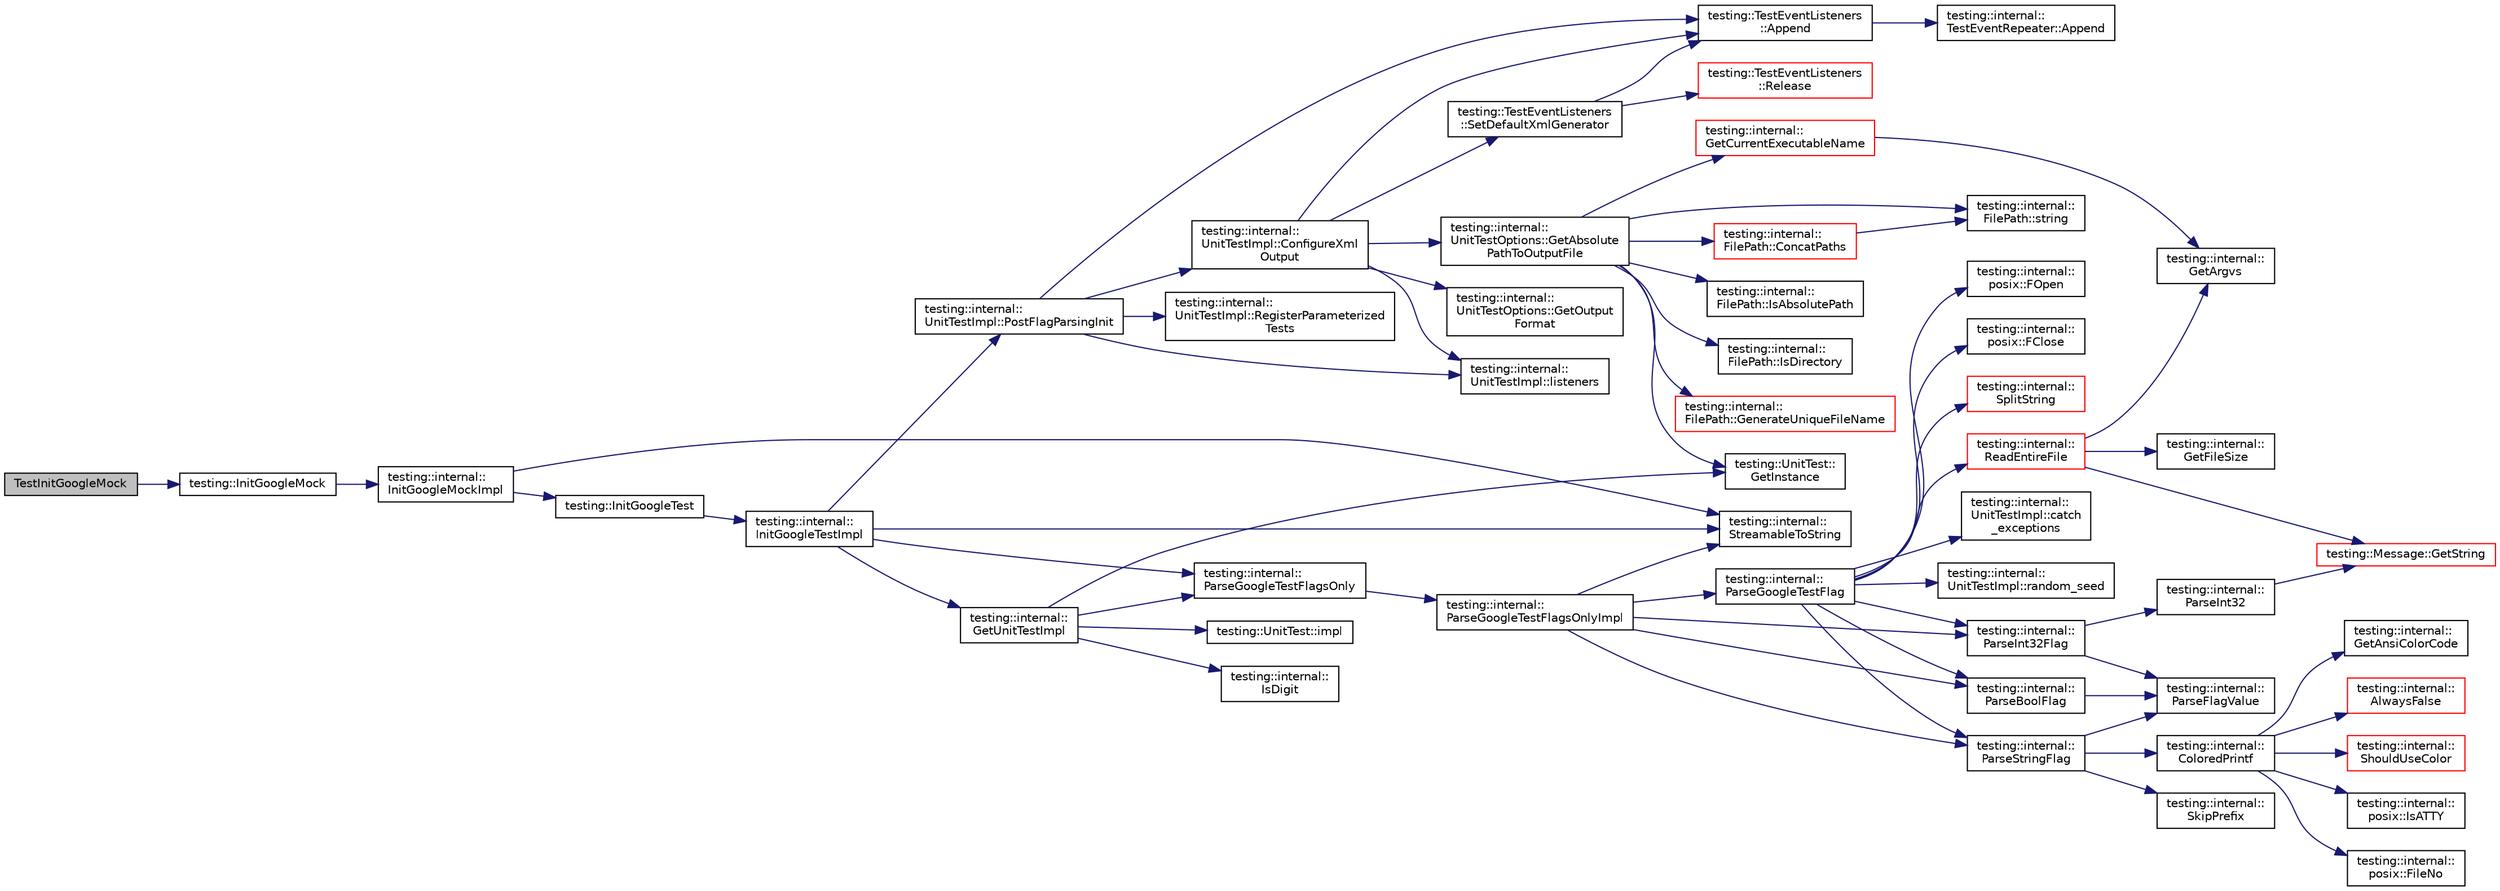 digraph "TestInitGoogleMock"
{
  edge [fontname="Helvetica",fontsize="10",labelfontname="Helvetica",labelfontsize="10"];
  node [fontname="Helvetica",fontsize="10",shape=record];
  rankdir="LR";
  Node722 [label="TestInitGoogleMock",height=0.2,width=0.4,color="black", fillcolor="grey75", style="filled", fontcolor="black"];
  Node722 -> Node723 [color="midnightblue",fontsize="10",style="solid",fontname="Helvetica"];
  Node723 [label="testing::InitGoogleMock",height=0.2,width=0.4,color="black", fillcolor="white", style="filled",URL="$d0/d75/namespacetesting.html#a32b1c6db9ba5133ccabfa67616b3c041"];
  Node723 -> Node724 [color="midnightblue",fontsize="10",style="solid",fontname="Helvetica"];
  Node724 [label="testing::internal::\lInitGoogleMockImpl",height=0.2,width=0.4,color="black", fillcolor="white", style="filled",URL="$d0/da7/namespacetesting_1_1internal.html#a3823844199df88af9493026031cf7744"];
  Node724 -> Node725 [color="midnightblue",fontsize="10",style="solid",fontname="Helvetica"];
  Node725 [label="testing::InitGoogleTest",height=0.2,width=0.4,color="black", fillcolor="white", style="filled",URL="$d0/d75/namespacetesting.html#afd726ae08c9bd16dc52f78c822d9946b"];
  Node725 -> Node726 [color="midnightblue",fontsize="10",style="solid",fontname="Helvetica"];
  Node726 [label="testing::internal::\lInitGoogleTestImpl",height=0.2,width=0.4,color="black", fillcolor="white", style="filled",URL="$d0/da7/namespacetesting_1_1internal.html#ac3c6fa93391768aa91c6238b31aaeeb5"];
  Node726 -> Node727 [color="midnightblue",fontsize="10",style="solid",fontname="Helvetica"];
  Node727 [label="testing::internal::\lStreamableToString",height=0.2,width=0.4,color="black", fillcolor="white", style="filled",URL="$d0/da7/namespacetesting_1_1internal.html#aad4beed95d0846e6ffc5da0978ef3bb9"];
  Node726 -> Node728 [color="midnightblue",fontsize="10",style="solid",fontname="Helvetica"];
  Node728 [label="testing::internal::\lParseGoogleTestFlagsOnly",height=0.2,width=0.4,color="black", fillcolor="white", style="filled",URL="$d0/da7/namespacetesting_1_1internal.html#a472880afbcc592a41e3d623e2dec8412"];
  Node728 -> Node729 [color="midnightblue",fontsize="10",style="solid",fontname="Helvetica"];
  Node729 [label="testing::internal::\lParseGoogleTestFlagsOnlyImpl",height=0.2,width=0.4,color="black", fillcolor="white", style="filled",URL="$d0/da7/namespacetesting_1_1internal.html#ae4c46ce8c3d016848fff52cc5133f2ac"];
  Node729 -> Node727 [color="midnightblue",fontsize="10",style="solid",fontname="Helvetica"];
  Node729 -> Node730 [color="midnightblue",fontsize="10",style="solid",fontname="Helvetica"];
  Node730 [label="testing::internal::\lParseBoolFlag",height=0.2,width=0.4,color="black", fillcolor="white", style="filled",URL="$d0/da7/namespacetesting_1_1internal.html#ada3b98e7cfe93f4ba2053c470d9e3e51"];
  Node730 -> Node731 [color="midnightblue",fontsize="10",style="solid",fontname="Helvetica"];
  Node731 [label="testing::internal::\lParseFlagValue",height=0.2,width=0.4,color="black", fillcolor="white", style="filled",URL="$d0/da7/namespacetesting_1_1internal.html#a8bfd56af5e4a89bfb76f7e1723e41b03"];
  Node729 -> Node732 [color="midnightblue",fontsize="10",style="solid",fontname="Helvetica"];
  Node732 [label="testing::internal::\lParseInt32Flag",height=0.2,width=0.4,color="black", fillcolor="white", style="filled",URL="$d0/da7/namespacetesting_1_1internal.html#ae3449e173767750b613114ceac6d916a"];
  Node732 -> Node731 [color="midnightblue",fontsize="10",style="solid",fontname="Helvetica"];
  Node732 -> Node733 [color="midnightblue",fontsize="10",style="solid",fontname="Helvetica"];
  Node733 [label="testing::internal::\lParseInt32",height=0.2,width=0.4,color="black", fillcolor="white", style="filled",URL="$d0/da7/namespacetesting_1_1internal.html#ac06fc81336a3d80755f4020d34321766"];
  Node733 -> Node734 [color="midnightblue",fontsize="10",style="solid",fontname="Helvetica"];
  Node734 [label="testing::Message::GetString",height=0.2,width=0.4,color="red", fillcolor="white", style="filled",URL="$d2/da9/classtesting_1_1_message.html#a2cdc4df62bdcc9df37651a1cf527704e"];
  Node729 -> Node737 [color="midnightblue",fontsize="10",style="solid",fontname="Helvetica"];
  Node737 [label="testing::internal::\lParseStringFlag",height=0.2,width=0.4,color="black", fillcolor="white", style="filled",URL="$d0/da7/namespacetesting_1_1internal.html#aa4ce312efaaf7a97aac2303173afe021"];
  Node737 -> Node731 [color="midnightblue",fontsize="10",style="solid",fontname="Helvetica"];
  Node737 -> Node738 [color="midnightblue",fontsize="10",style="solid",fontname="Helvetica"];
  Node738 [label="testing::internal::\lSkipPrefix",height=0.2,width=0.4,color="black", fillcolor="white", style="filled",URL="$d0/da7/namespacetesting_1_1internal.html#a244d9a3765727306b597b8992ab84036"];
  Node737 -> Node739 [color="midnightblue",fontsize="10",style="solid",fontname="Helvetica"];
  Node739 [label="testing::internal::\lColoredPrintf",height=0.2,width=0.4,color="black", fillcolor="white", style="filled",URL="$d0/da7/namespacetesting_1_1internal.html#adef3055706176001364e54eb73a87e31"];
  Node739 -> Node740 [color="midnightblue",fontsize="10",style="solid",fontname="Helvetica"];
  Node740 [label="testing::internal::\lAlwaysFalse",height=0.2,width=0.4,color="red", fillcolor="white", style="filled",URL="$d0/da7/namespacetesting_1_1internal.html#a4b24c851ab13569b1b15b3d259b60d2e"];
  Node739 -> Node743 [color="midnightblue",fontsize="10",style="solid",fontname="Helvetica"];
  Node743 [label="testing::internal::\lShouldUseColor",height=0.2,width=0.4,color="red", fillcolor="white", style="filled",URL="$d0/da7/namespacetesting_1_1internal.html#ac1db1b4603967a6c4404f31cbbac31a6"];
  Node739 -> Node748 [color="midnightblue",fontsize="10",style="solid",fontname="Helvetica"];
  Node748 [label="testing::internal::\lposix::IsATTY",height=0.2,width=0.4,color="black", fillcolor="white", style="filled",URL="$d0/d81/namespacetesting_1_1internal_1_1posix.html#a16ebe936b3a8ea462a94191635aedc27"];
  Node739 -> Node749 [color="midnightblue",fontsize="10",style="solid",fontname="Helvetica"];
  Node749 [label="testing::internal::\lposix::FileNo",height=0.2,width=0.4,color="black", fillcolor="white", style="filled",URL="$d0/d81/namespacetesting_1_1internal_1_1posix.html#a3117b067e1f942a2031e666953120ccc"];
  Node739 -> Node750 [color="midnightblue",fontsize="10",style="solid",fontname="Helvetica"];
  Node750 [label="testing::internal::\lGetAnsiColorCode",height=0.2,width=0.4,color="black", fillcolor="white", style="filled",URL="$d0/da7/namespacetesting_1_1internal.html#a0aefb9deb60e90f19c236559837303d8"];
  Node729 -> Node751 [color="midnightblue",fontsize="10",style="solid",fontname="Helvetica"];
  Node751 [label="testing::internal::\lParseGoogleTestFlag",height=0.2,width=0.4,color="black", fillcolor="white", style="filled",URL="$d0/da7/namespacetesting_1_1internal.html#afccff08aa2b1ede0dd32c1364a5dee42"];
  Node751 -> Node730 [color="midnightblue",fontsize="10",style="solid",fontname="Helvetica"];
  Node751 -> Node752 [color="midnightblue",fontsize="10",style="solid",fontname="Helvetica"];
  Node752 [label="testing::internal::\lUnitTestImpl::catch\l_exceptions",height=0.2,width=0.4,color="black", fillcolor="white", style="filled",URL="$d7/dda/classtesting_1_1internal_1_1_unit_test_impl.html#aa311b980783a9cfb547831f7b19e3f3a"];
  Node751 -> Node737 [color="midnightblue",fontsize="10",style="solid",fontname="Helvetica"];
  Node751 -> Node732 [color="midnightblue",fontsize="10",style="solid",fontname="Helvetica"];
  Node751 -> Node753 [color="midnightblue",fontsize="10",style="solid",fontname="Helvetica"];
  Node753 [label="testing::internal::\lUnitTestImpl::random_seed",height=0.2,width=0.4,color="black", fillcolor="white", style="filled",URL="$d7/dda/classtesting_1_1internal_1_1_unit_test_impl.html#a625b9fb6d17b008c44fc902255e6343c"];
  Node751 -> Node754 [color="midnightblue",fontsize="10",style="solid",fontname="Helvetica"];
  Node754 [label="testing::internal::\lposix::FOpen",height=0.2,width=0.4,color="black", fillcolor="white", style="filled",URL="$d0/d81/namespacetesting_1_1internal_1_1posix.html#a4042201dcc4932641d484e7ddf94de7d"];
  Node751 -> Node755 [color="midnightblue",fontsize="10",style="solid",fontname="Helvetica"];
  Node755 [label="testing::internal::\lReadEntireFile",height=0.2,width=0.4,color="red", fillcolor="white", style="filled",URL="$d0/da7/namespacetesting_1_1internal.html#a2cc0be60c54a8701423fe5297e1349ee"];
  Node755 -> Node756 [color="midnightblue",fontsize="10",style="solid",fontname="Helvetica"];
  Node756 [label="testing::internal::\lGetFileSize",height=0.2,width=0.4,color="black", fillcolor="white", style="filled",URL="$d0/da7/namespacetesting_1_1internal.html#a06ca3f65f5e85c9ce7299b9e4cd52408"];
  Node755 -> Node757 [color="midnightblue",fontsize="10",style="solid",fontname="Helvetica"];
  Node757 [label="testing::internal::\lGetArgvs",height=0.2,width=0.4,color="black", fillcolor="white", style="filled",URL="$d0/da7/namespacetesting_1_1internal.html#a344160f771a3b754fa4e54b6e9846b23"];
  Node755 -> Node734 [color="midnightblue",fontsize="10",style="solid",fontname="Helvetica"];
  Node751 -> Node759 [color="midnightblue",fontsize="10",style="solid",fontname="Helvetica"];
  Node759 [label="testing::internal::\lposix::FClose",height=0.2,width=0.4,color="black", fillcolor="white", style="filled",URL="$d0/d81/namespacetesting_1_1internal_1_1posix.html#af4beeaaa8d62916d5e3b644a1ddfbd6b"];
  Node751 -> Node760 [color="midnightblue",fontsize="10",style="solid",fontname="Helvetica"];
  Node760 [label="testing::internal::\lSplitString",height=0.2,width=0.4,color="red", fillcolor="white", style="filled",URL="$d0/da7/namespacetesting_1_1internal.html#a8eb8eddf760375a490e007b20777ec56"];
  Node726 -> Node761 [color="midnightblue",fontsize="10",style="solid",fontname="Helvetica"];
  Node761 [label="testing::internal::\lGetUnitTestImpl",height=0.2,width=0.4,color="black", fillcolor="white", style="filled",URL="$d0/da7/namespacetesting_1_1internal.html#a9bd0caf5d16512de38b39599c13ee634"];
  Node761 -> Node762 [color="midnightblue",fontsize="10",style="solid",fontname="Helvetica"];
  Node762 [label="testing::UnitTest::\lGetInstance",height=0.2,width=0.4,color="black", fillcolor="white", style="filled",URL="$d7/d47/classtesting_1_1_unit_test.html#a24192400b70b3b946746954e9574fb8e"];
  Node761 -> Node763 [color="midnightblue",fontsize="10",style="solid",fontname="Helvetica"];
  Node763 [label="testing::UnitTest::impl",height=0.2,width=0.4,color="black", fillcolor="white", style="filled",URL="$d7/d47/classtesting_1_1_unit_test.html#a4df5d11a58affb337d7fa62eaa07690e"];
  Node761 -> Node728 [color="midnightblue",fontsize="10",style="solid",fontname="Helvetica"];
  Node761 -> Node764 [color="midnightblue",fontsize="10",style="solid",fontname="Helvetica"];
  Node764 [label="testing::internal::\lIsDigit",height=0.2,width=0.4,color="black", fillcolor="white", style="filled",URL="$d0/da7/namespacetesting_1_1internal.html#a4bd96b7fa6486802d33ddc217af55a39"];
  Node726 -> Node765 [color="midnightblue",fontsize="10",style="solid",fontname="Helvetica"];
  Node765 [label="testing::internal::\lUnitTestImpl::PostFlagParsingInit",height=0.2,width=0.4,color="black", fillcolor="white", style="filled",URL="$d7/dda/classtesting_1_1internal_1_1_unit_test_impl.html#a772894193104b1b2516f16e6ff813168"];
  Node765 -> Node766 [color="midnightblue",fontsize="10",style="solid",fontname="Helvetica"];
  Node766 [label="testing::internal::\lUnitTestImpl::listeners",height=0.2,width=0.4,color="black", fillcolor="white", style="filled",URL="$d7/dda/classtesting_1_1internal_1_1_unit_test_impl.html#a67211f8475936f88d0e4d30f841c0da4"];
  Node765 -> Node767 [color="midnightblue",fontsize="10",style="solid",fontname="Helvetica"];
  Node767 [label="testing::TestEventListeners\l::Append",height=0.2,width=0.4,color="black", fillcolor="white", style="filled",URL="$df/dab/classtesting_1_1_test_event_listeners.html#a1207dce74d64c1c39ffa6105560536a0"];
  Node767 -> Node768 [color="midnightblue",fontsize="10",style="solid",fontname="Helvetica"];
  Node768 [label="testing::internal::\lTestEventRepeater::Append",height=0.2,width=0.4,color="black", fillcolor="white", style="filled",URL="$d2/d7d/classtesting_1_1internal_1_1_test_event_repeater.html#ad154ce021881721a5c46994316b14cb1"];
  Node765 -> Node769 [color="midnightblue",fontsize="10",style="solid",fontname="Helvetica"];
  Node769 [label="testing::internal::\lUnitTestImpl::RegisterParameterized\lTests",height=0.2,width=0.4,color="black", fillcolor="white", style="filled",URL="$d7/dda/classtesting_1_1internal_1_1_unit_test_impl.html#af84d2515f1a272a8783f00a3e8c0aff8"];
  Node765 -> Node770 [color="midnightblue",fontsize="10",style="solid",fontname="Helvetica"];
  Node770 [label="testing::internal::\lUnitTestImpl::ConfigureXml\lOutput",height=0.2,width=0.4,color="black", fillcolor="white", style="filled",URL="$d7/dda/classtesting_1_1internal_1_1_unit_test_impl.html#a21cd7b2928de03a55b5252f29dd5ae6d"];
  Node770 -> Node771 [color="midnightblue",fontsize="10",style="solid",fontname="Helvetica"];
  Node771 [label="testing::internal::\lUnitTestOptions::GetOutput\lFormat",height=0.2,width=0.4,color="black", fillcolor="white", style="filled",URL="$d9/df0/classtesting_1_1internal_1_1_unit_test_options.html#ae7413a21296d885c6924650b51ac4f6d"];
  Node770 -> Node766 [color="midnightblue",fontsize="10",style="solid",fontname="Helvetica"];
  Node770 -> Node772 [color="midnightblue",fontsize="10",style="solid",fontname="Helvetica"];
  Node772 [label="testing::TestEventListeners\l::SetDefaultXmlGenerator",height=0.2,width=0.4,color="black", fillcolor="white", style="filled",URL="$df/dab/classtesting_1_1_test_event_listeners.html#a36dbac47563ef8bb78cb467d11f5b4d9"];
  Node772 -> Node773 [color="midnightblue",fontsize="10",style="solid",fontname="Helvetica"];
  Node773 [label="testing::TestEventListeners\l::Release",height=0.2,width=0.4,color="red", fillcolor="white", style="filled",URL="$df/dab/classtesting_1_1_test_event_listeners.html#a038c9fa1975f84d6f3d25b52bc7bccdd"];
  Node772 -> Node767 [color="midnightblue",fontsize="10",style="solid",fontname="Helvetica"];
  Node770 -> Node775 [color="midnightblue",fontsize="10",style="solid",fontname="Helvetica"];
  Node775 [label="testing::internal::\lUnitTestOptions::GetAbsolute\lPathToOutputFile",height=0.2,width=0.4,color="black", fillcolor="white", style="filled",URL="$d9/df0/classtesting_1_1internal_1_1_unit_test_options.html#a993fb30ad66104158c8c0ac508daca3f"];
  Node775 -> Node776 [color="midnightblue",fontsize="10",style="solid",fontname="Helvetica"];
  Node776 [label="testing::internal::\lFilePath::ConcatPaths",height=0.2,width=0.4,color="red", fillcolor="white", style="filled",URL="$de/d14/classtesting_1_1internal_1_1_file_path.html#ac9d57987f60ac43f0c57b89e333e531e"];
  Node776 -> Node781 [color="midnightblue",fontsize="10",style="solid",fontname="Helvetica"];
  Node781 [label="testing::internal::\lFilePath::string",height=0.2,width=0.4,color="black", fillcolor="white", style="filled",URL="$de/d14/classtesting_1_1internal_1_1_file_path.html#ab1d58734f2e179264eb6353fea57361d"];
  Node775 -> Node762 [color="midnightblue",fontsize="10",style="solid",fontname="Helvetica"];
  Node775 -> Node781 [color="midnightblue",fontsize="10",style="solid",fontname="Helvetica"];
  Node775 -> Node782 [color="midnightblue",fontsize="10",style="solid",fontname="Helvetica"];
  Node782 [label="testing::internal::\lFilePath::IsAbsolutePath",height=0.2,width=0.4,color="black", fillcolor="white", style="filled",URL="$de/d14/classtesting_1_1internal_1_1_file_path.html#ae17e5581e7996021e598851fe947df9c"];
  Node775 -> Node779 [color="midnightblue",fontsize="10",style="solid",fontname="Helvetica"];
  Node779 [label="testing::internal::\lFilePath::IsDirectory",height=0.2,width=0.4,color="black", fillcolor="white", style="filled",URL="$de/d14/classtesting_1_1internal_1_1_file_path.html#a73fc042ad65e85bbecb956eb4603a6f2"];
  Node775 -> Node783 [color="midnightblue",fontsize="10",style="solid",fontname="Helvetica"];
  Node783 [label="testing::internal::\lFilePath::GenerateUniqueFileName",height=0.2,width=0.4,color="red", fillcolor="white", style="filled",URL="$de/d14/classtesting_1_1internal_1_1_file_path.html#a2280a77adb394cf80bb5f73fc292e8c8"];
  Node775 -> Node788 [color="midnightblue",fontsize="10",style="solid",fontname="Helvetica"];
  Node788 [label="testing::internal::\lGetCurrentExecutableName",height=0.2,width=0.4,color="red", fillcolor="white", style="filled",URL="$d0/da7/namespacetesting_1_1internal.html#a7a2bbf069f75bc99873976ad6fc356ad"];
  Node788 -> Node757 [color="midnightblue",fontsize="10",style="solid",fontname="Helvetica"];
  Node770 -> Node767 [color="midnightblue",fontsize="10",style="solid",fontname="Helvetica"];
  Node724 -> Node727 [color="midnightblue",fontsize="10",style="solid",fontname="Helvetica"];
}

